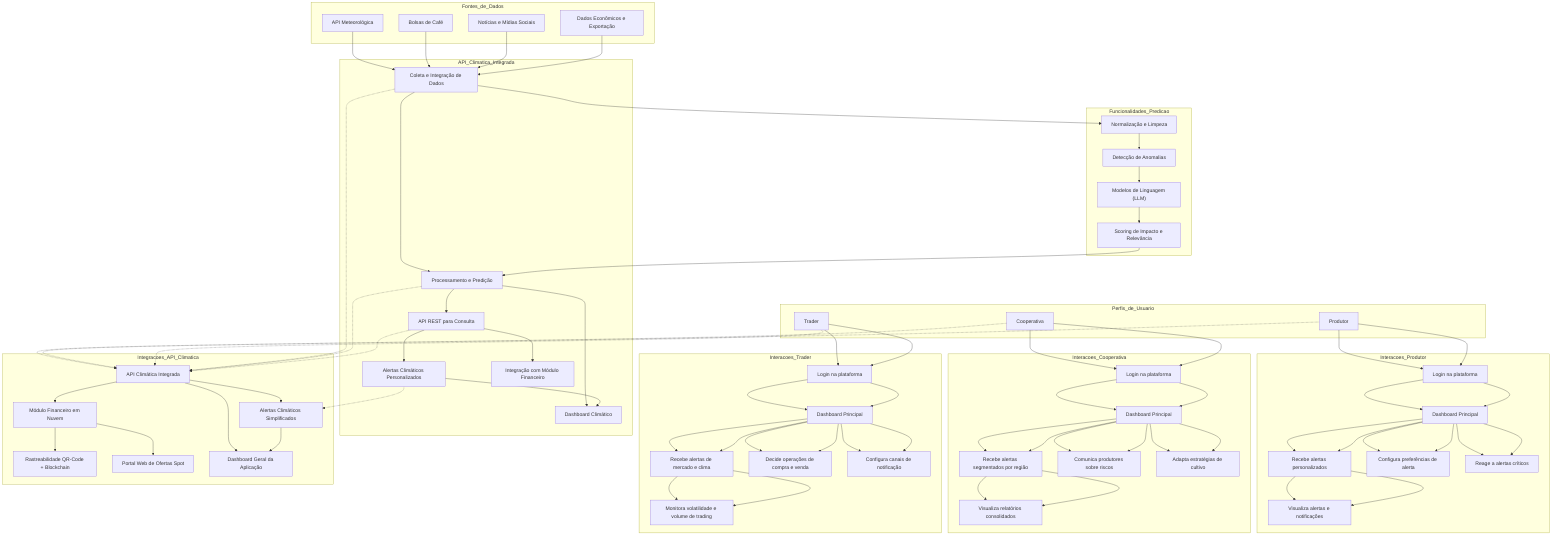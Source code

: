 flowchart TD
    %% API Climática Integrada - Predição e Captação de Dados
    subgraph API_Climatica_Integrada
        direction TB
        CD[Coleta e Integração de Dados]
        PD[Processamento e Predição]
        API[API REST para Consulta]
        AL[Alertas Climáticos Personalizados]
        FI[Integração com Módulo Financeiro]
        DB[Dashboard Climático]
    end

    CD --> PD
    PD --> API
    API --> AL
    API --> FI
    PD --> DB
    AL --> DB

    %% Ajustes para clareza nas conexões dos perfis
    Produtor --> P_Login --> P_Dashboard
    P_Dashboard --> P_Recebe_Alertas --> P_Visualiza_Alertas
    P_Dashboard --> P_Configura
    P_Dashboard --> P_Reage

    Cooperativa --> C_Login --> C_Dashboard
    C_Dashboard --> C_Recebe_Alertas --> C_Visualiza_Relatorios
    C_Dashboard --> C_Comunica_Produtores
    C_Dashboard --> C_Adapta_Estrategias

    Trader --> T_Login --> T_Dashboard
    T_Dashboard --> T_Recebe_Alertas --> T_Monitora
    T_Dashboard --> T_Decide_Operacoes
    T_Dashboard --> T_Configura_Notificacoes

    %% Fontes de Dados
    subgraph Fontes_de_Dados
        direction LR
        API_Meteorologica[API Meteorológica]
        Bolsa_Cafe[Bolsas de Café]
        Noticias[Notícias e Mídias Sociais]
        Dados_Economicos[Dados Econômicos e Exportação]
    end

    API_Meteorologica --> CD
    Bolsa_Cafe --> CD
    Noticias --> CD
    Dados_Economicos --> CD

    %% Funcionalidades de Predição
    subgraph Funcionalidades_Predicao
        direction TB
        Normalizacao[Normalização e Limpeza]
        Anomalias[Detecção de Anomalias]
        Modelos["Modelos de Linguagem (LLM)"]
        Scoring[Scoring de Impacto e Relevância]
    end

    CD --> Normalizacao
    Normalizacao --> Anomalias
    Anomalias --> Modelos
    Modelos --> Scoring
    Scoring --> PD

    %% Interações dos Perfis
    subgraph Perfis_de_Usuario
        direction TB
        Produtor[Produtor]
        Cooperativa[Cooperativa]
        Trader[Trader]
    end

    subgraph Interacoes_Produtor
        direction TB
        P_Login[Login na plataforma]
        P_Dashboard[Dashboard Principal]
        P_Recebe_Alertas[Recebe alertas personalizados]
        P_Visualiza_Alertas[Visualiza alertas e notificações]
        P_Configura[Configura preferências de alerta]
        P_Reage[Reage a alertas críticos]
    end

    Produtor --> P_Login --> P_Dashboard
    P_Dashboard --> P_Recebe_Alertas --> P_Visualiza_Alertas
    P_Dashboard --> P_Configura
    P_Dashboard --> P_Reage

    subgraph Interacoes_Cooperativa
        direction TB
        C_Login[Login na plataforma]
        C_Dashboard[Dashboard Principal]
        C_Recebe_Alertas[Recebe alertas segmentados por região]
        C_Visualiza_Relatorios[Visualiza relatórios consolidados]
        C_Comunica_Produtores[Comunica produtores sobre riscos]
        C_Adapta_Estrategias[Adapta estratégias de cultivo]
    end

    Cooperativa --> C_Login --> C_Dashboard
    C_Dashboard --> C_Recebe_Alertas --> C_Visualiza_Relatorios
    C_Dashboard --> C_Comunica_Produtores
    C_Dashboard --> C_Adapta_Estrategias

    subgraph Interacoes_Trader
        direction TB
        T_Login[Login na plataforma]
        T_Dashboard[Dashboard Principal]
        T_Recebe_Alertas[Recebe alertas de mercado e clima]
        T_Monitora[Monitora volatilidade e volume de trading]
        T_Decide_Operacoes[Decide operações de compra e venda]
        T_Configura_Notificacoes[Configura canais de notificação]
    end

    Trader --> T_Login --> T_Dashboard
    T_Dashboard --> T_Recebe_Alertas --> T_Monitora
    T_Dashboard --> T_Decide_Operacoes
    T_Dashboard --> T_Configura_Notificacoes

    %% Integrações com outros módulos do sistema Global Coffee
    subgraph Integracoes_API_Climatica
        direction TB
        API_Climatica[API Climática Integrada]
        Modulo_Financeiro[Módulo Financeiro em Nuvem]
        Rastreabilidade[Rastreabilidade QR-Code + Blockchain]
        Portal_Ofertas[Portal Web de Ofertas Spot]
        Alertas[Alertas Climáticos Simplificados]
        Dashboard_Geral[Dashboard Geral da Aplicação]
    end

    API_Climatica --> Modulo_Financeiro
    API_Climatica --> Alertas
    API_Climatica --> Dashboard_Geral
    Modulo_Financeiro --> Portal_Ofertas
    Modulo_Financeiro --> Rastreabilidade
    Alertas --> Dashboard_Geral

    %% Representar claramente funções de predição e captação da API climática
    CD -.-> API_Climatica
    PD -.-> API_Climatica
    API -.-> API_Climatica
    AL -.-> Alertas

    %% Interações dos perfis com a API climática
    Produtor -.-> API_Climatica
    Cooperativa -.-> API_Climatica
    Trader -.-> API_Climatica